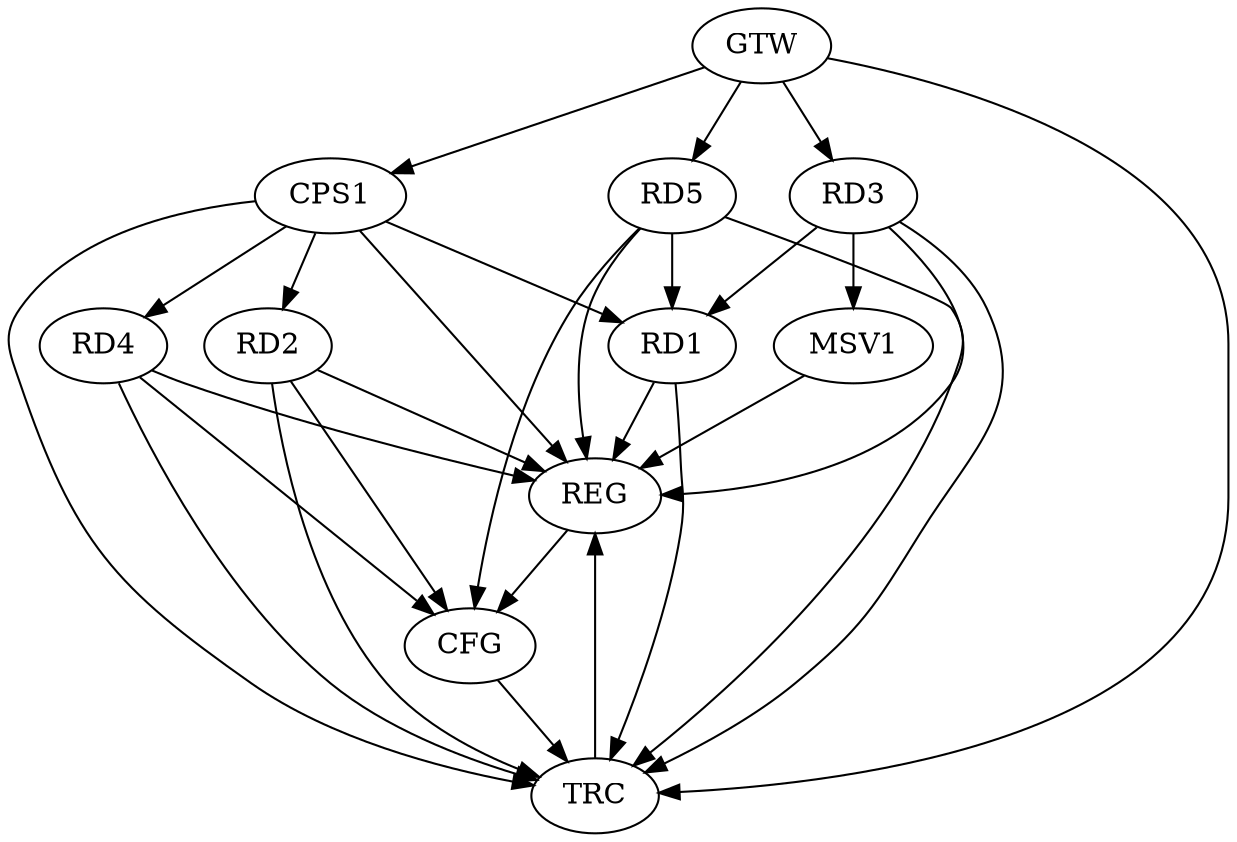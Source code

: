 strict digraph G {
  RD1 [ label="RD1" ];
  RD2 [ label="RD2" ];
  RD3 [ label="RD3" ];
  RD4 [ label="RD4" ];
  RD5 [ label="RD5" ];
  CPS1 [ label="CPS1" ];
  GTW [ label="GTW" ];
  REG [ label="REG" ];
  CFG [ label="CFG" ];
  TRC [ label="TRC" ];
  MSV1 [ label="MSV1" ];
  RD3 -> RD1;
  RD5 -> RD1;
  CPS1 -> RD1;
  CPS1 -> RD2;
  CPS1 -> RD4;
  GTW -> RD3;
  GTW -> RD5;
  GTW -> CPS1;
  RD1 -> REG;
  RD2 -> REG;
  RD3 -> REG;
  RD4 -> REG;
  RD5 -> REG;
  CPS1 -> REG;
  RD5 -> CFG;
  RD2 -> CFG;
  RD4 -> CFG;
  REG -> CFG;
  RD1 -> TRC;
  RD2 -> TRC;
  RD3 -> TRC;
  RD4 -> TRC;
  RD5 -> TRC;
  CPS1 -> TRC;
  GTW -> TRC;
  CFG -> TRC;
  TRC -> REG;
  RD3 -> MSV1;
  MSV1 -> REG;
}
